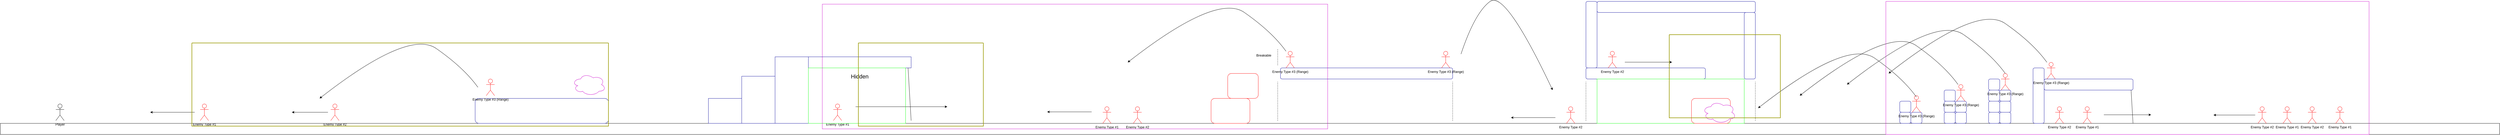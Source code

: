 <mxfile version="15.0.2" type="github">
  <diagram id="CVMTndMfb1_CYvGRXAgP" name="Page-1">
    <mxGraphModel dx="9995" dy="5260" grid="1" gridSize="10" guides="1" tooltips="1" connect="1" arrows="1" fold="1" page="1" pageScale="1" pageWidth="3000" pageHeight="500" math="0" shadow="0">
      <root>
        <mxCell id="0" />
        <mxCell id="1" parent="0" />
        <mxCell id="uomXH_82EVlErH10DqCl-2" value="" style="rounded=0;whiteSpace=wrap;html=1;" vertex="1" parent="1">
          <mxGeometry y="960" width="9000" height="40" as="geometry" />
        </mxCell>
        <mxCell id="uomXH_82EVlErH10DqCl-4" value="Player" style="shape=umlActor;verticalLabelPosition=bottom;verticalAlign=top;html=1;outlineConnect=0;" vertex="1" parent="1">
          <mxGeometry x="200" y="890" width="30" height="60" as="geometry" />
        </mxCell>
        <mxCell id="uomXH_82EVlErH10DqCl-5" value="Enemy Type #1" style="shape=umlActor;verticalLabelPosition=bottom;verticalAlign=top;html=1;outlineConnect=0;strokeColor=#FF0000;" vertex="1" parent="1">
          <mxGeometry x="720" y="890" width="30" height="60" as="geometry" />
        </mxCell>
        <mxCell id="uomXH_82EVlErH10DqCl-6" value="Enemy Type #2" style="shape=umlActor;verticalLabelPosition=bottom;verticalAlign=top;html=1;outlineConnect=0;strokeColor=#FF0000;" vertex="1" parent="1">
          <mxGeometry x="1190" y="890" width="30" height="60" as="geometry" />
        </mxCell>
        <mxCell id="uomXH_82EVlErH10DqCl-8" value="" style="rounded=1;whiteSpace=wrap;html=1;strokeColor=#000099;" vertex="1" parent="1">
          <mxGeometry x="1710" y="870" width="480" height="90" as="geometry" />
        </mxCell>
        <mxCell id="uomXH_82EVlErH10DqCl-9" value="Enemy Type #3 (Range)" style="shape=umlActor;verticalLabelPosition=bottom;verticalAlign=top;html=1;outlineConnect=0;strokeColor=#FF0000;" vertex="1" parent="1">
          <mxGeometry x="1750" y="800" width="30" height="60" as="geometry" />
        </mxCell>
        <mxCell id="uomXH_82EVlErH10DqCl-10" value="" style="rounded=0;whiteSpace=wrap;html=1;strokeColor=#000099;" vertex="1" parent="1">
          <mxGeometry x="2790" y="720" width="120" height="240" as="geometry" />
        </mxCell>
        <mxCell id="uomXH_82EVlErH10DqCl-11" value="" style="rounded=0;whiteSpace=wrap;html=1;strokeColor=#000099;" vertex="1" parent="1">
          <mxGeometry x="2910" y="720" width="370" height="40" as="geometry" />
        </mxCell>
        <mxCell id="uomXH_82EVlErH10DqCl-13" value="Enemy Type #1" style="shape=umlActor;verticalLabelPosition=bottom;verticalAlign=top;html=1;outlineConnect=0;strokeColor=#FF0000;" vertex="1" parent="1">
          <mxGeometry x="3000" y="890" width="30" height="60" as="geometry" />
        </mxCell>
        <mxCell id="uomXH_82EVlErH10DqCl-14" value="&lt;font style=&quot;font-size: 20px&quot;&gt;Hidden&lt;/font&gt;" style="text;html=1;strokeColor=none;fillColor=none;align=center;verticalAlign=middle;whiteSpace=wrap;rounded=0;" vertex="1" parent="1">
          <mxGeometry x="2990" y="770" width="210" height="40" as="geometry" />
        </mxCell>
        <mxCell id="uomXH_82EVlErH10DqCl-15" value="" style="endArrow=none;html=1;entryX=0.97;entryY=1;entryDx=0;entryDy=0;entryPerimeter=0;" edge="1" parent="1" target="uomXH_82EVlErH10DqCl-11">
          <mxGeometry width="50" height="50" relative="1" as="geometry">
            <mxPoint x="3280" y="950" as="sourcePoint" />
            <mxPoint x="3190" y="470" as="targetPoint" />
          </mxGeometry>
        </mxCell>
        <mxCell id="uomXH_82EVlErH10DqCl-17" value="" style="endArrow=classic;html=1;" edge="1" parent="1">
          <mxGeometry width="50" height="50" relative="1" as="geometry">
            <mxPoint x="3080" y="900" as="sourcePoint" />
            <mxPoint x="3410" y="900" as="targetPoint" />
          </mxGeometry>
        </mxCell>
        <mxCell id="uomXH_82EVlErH10DqCl-18" value="" style="endArrow=classic;html=1;" edge="1" parent="1">
          <mxGeometry width="50" height="50" relative="1" as="geometry">
            <mxPoint x="700" y="920" as="sourcePoint" />
            <mxPoint x="540" y="920" as="targetPoint" />
          </mxGeometry>
        </mxCell>
        <mxCell id="uomXH_82EVlErH10DqCl-19" value="" style="endArrow=classic;html=1;" edge="1" parent="1">
          <mxGeometry width="50" height="50" relative="1" as="geometry">
            <mxPoint x="1180" y="920" as="sourcePoint" />
            <mxPoint x="1050" y="920" as="targetPoint" />
          </mxGeometry>
        </mxCell>
        <mxCell id="uomXH_82EVlErH10DqCl-20" value="" style="curved=1;endArrow=classic;html=1;" edge="1" parent="1">
          <mxGeometry width="50" height="50" relative="1" as="geometry">
            <mxPoint x="1720" y="830" as="sourcePoint" />
            <mxPoint x="1150" y="870" as="targetPoint" />
            <Array as="points">
              <mxPoint x="1670" y="760" />
              <mxPoint x="1470" y="620" />
            </Array>
          </mxGeometry>
        </mxCell>
        <mxCell id="uomXH_82EVlErH10DqCl-21" value="" style="endArrow=none;dashed=1;html=1;" edge="1" parent="1">
          <mxGeometry width="50" height="50" relative="1" as="geometry">
            <mxPoint x="4600" y="950" as="sourcePoint" />
            <mxPoint x="4600" y="810" as="targetPoint" />
          </mxGeometry>
        </mxCell>
        <mxCell id="uomXH_82EVlErH10DqCl-22" value="Enemy Type #1" style="shape=umlActor;verticalLabelPosition=bottom;verticalAlign=top;html=1;outlineConnect=0;strokeColor=#FF0000;" vertex="1" parent="1">
          <mxGeometry x="7500" y="900" width="30" height="60" as="geometry" />
        </mxCell>
        <mxCell id="uomXH_82EVlErH10DqCl-23" value="Enemy Type #2" style="shape=umlActor;verticalLabelPosition=bottom;verticalAlign=top;html=1;outlineConnect=0;strokeColor=#FF0000;" vertex="1" parent="1">
          <mxGeometry x="4080" y="900" width="30" height="60" as="geometry" />
        </mxCell>
        <mxCell id="uomXH_82EVlErH10DqCl-24" value="Breakable" style="text;html=1;strokeColor=none;fillColor=none;align=center;verticalAlign=middle;whiteSpace=wrap;rounded=0;" vertex="1" parent="1">
          <mxGeometry x="4410" y="690" width="280" height="50" as="geometry" />
        </mxCell>
        <mxCell id="uomXH_82EVlErH10DqCl-25" value="" style="rounded=1;whiteSpace=wrap;html=1;strokeColor=#000099;" vertex="1" parent="1">
          <mxGeometry x="4610" y="760" width="620" height="40" as="geometry" />
        </mxCell>
        <mxCell id="uomXH_82EVlErH10DqCl-26" value="" style="endArrow=none;dashed=1;html=1;" edge="1" parent="1">
          <mxGeometry width="50" height="50" relative="1" as="geometry">
            <mxPoint x="4600" y="750" as="sourcePoint" />
            <mxPoint x="4600" y="690" as="targetPoint" />
          </mxGeometry>
        </mxCell>
        <mxCell id="uomXH_82EVlErH10DqCl-27" value="Enemy Type #3 (Range)" style="shape=umlActor;verticalLabelPosition=bottom;verticalAlign=top;html=1;outlineConnect=0;strokeColor=#FF0000;" vertex="1" parent="1">
          <mxGeometry x="4630" y="700" width="30" height="60" as="geometry" />
        </mxCell>
        <mxCell id="uomXH_82EVlErH10DqCl-28" value="Enemy Type #3 (Range)" style="shape=umlActor;verticalLabelPosition=bottom;verticalAlign=top;html=1;outlineConnect=0;strokeColor=#FF0000;" vertex="1" parent="1">
          <mxGeometry x="5190" y="700" width="30" height="60" as="geometry" />
        </mxCell>
        <mxCell id="uomXH_82EVlErH10DqCl-29" value="" style="endArrow=none;dashed=1;html=1;" edge="1" parent="1">
          <mxGeometry width="50" height="50" relative="1" as="geometry">
            <mxPoint x="5230" y="950" as="sourcePoint" />
            <mxPoint x="5230" y="810" as="targetPoint" />
          </mxGeometry>
        </mxCell>
        <mxCell id="uomXH_82EVlErH10DqCl-30" value="" style="rounded=1;whiteSpace=wrap;html=1;strokeColor=#000099;" vertex="1" parent="1">
          <mxGeometry x="5710" y="760" width="430" height="40" as="geometry" />
        </mxCell>
        <mxCell id="uomXH_82EVlErH10DqCl-31" value="" style="endArrow=none;dashed=1;html=1;" edge="1" parent="1">
          <mxGeometry width="50" height="50" relative="1" as="geometry">
            <mxPoint x="5710" y="950" as="sourcePoint" />
            <mxPoint x="5710" y="810" as="targetPoint" />
          </mxGeometry>
        </mxCell>
        <mxCell id="uomXH_82EVlErH10DqCl-32" value="" style="endArrow=none;dashed=1;html=1;" edge="1" parent="1">
          <mxGeometry width="50" height="50" relative="1" as="geometry">
            <mxPoint x="6320" y="950" as="sourcePoint" />
            <mxPoint x="6320" y="810" as="targetPoint" />
          </mxGeometry>
        </mxCell>
        <mxCell id="uomXH_82EVlErH10DqCl-33" value="Enemy Type #2" style="shape=umlActor;verticalLabelPosition=bottom;verticalAlign=top;html=1;outlineConnect=0;strokeColor=#FF0000;" vertex="1" parent="1">
          <mxGeometry x="5640" y="900" width="30" height="60" as="geometry" />
        </mxCell>
        <mxCell id="uomXH_82EVlErH10DqCl-34" value="" style="rounded=1;whiteSpace=wrap;html=1;strokeColor=#000099;" vertex="1" parent="1">
          <mxGeometry x="5710" y="520" width="40" height="240" as="geometry" />
        </mxCell>
        <mxCell id="uomXH_82EVlErH10DqCl-35" value="" style="rounded=1;whiteSpace=wrap;html=1;strokeColor=#000099;" vertex="1" parent="1">
          <mxGeometry x="5750" y="520" width="570" height="40" as="geometry" />
        </mxCell>
        <mxCell id="uomXH_82EVlErH10DqCl-36" value="" style="rounded=1;whiteSpace=wrap;html=1;strokeColor=#000099;" vertex="1" parent="1">
          <mxGeometry x="6280" y="560" width="40" height="240" as="geometry" />
        </mxCell>
        <mxCell id="uomXH_82EVlErH10DqCl-37" value="Enemy Type #2" style="shape=umlActor;verticalLabelPosition=bottom;verticalAlign=top;html=1;outlineConnect=0;strokeColor=#FF0000;" vertex="1" parent="1">
          <mxGeometry x="5790" y="700" width="30" height="60" as="geometry" />
        </mxCell>
        <mxCell id="uomXH_82EVlErH10DqCl-38" value="" style="rounded=1;whiteSpace=wrap;html=1;strokeColor=#000099;" vertex="1" parent="1">
          <mxGeometry x="6840" y="920" width="40" height="40" as="geometry" />
        </mxCell>
        <mxCell id="uomXH_82EVlErH10DqCl-39" value="" style="rounded=1;whiteSpace=wrap;html=1;strokeColor=#000099;" vertex="1" parent="1">
          <mxGeometry x="6880" y="920" width="40" height="40" as="geometry" />
        </mxCell>
        <mxCell id="uomXH_82EVlErH10DqCl-40" value="" style="rounded=1;whiteSpace=wrap;html=1;strokeColor=#000099;" vertex="1" parent="1">
          <mxGeometry x="6840" y="880" width="40" height="40" as="geometry" />
        </mxCell>
        <mxCell id="uomXH_82EVlErH10DqCl-41" value="" style="rounded=1;whiteSpace=wrap;html=1;strokeColor=#000099;" vertex="1" parent="1">
          <mxGeometry x="7000" y="920" width="40" height="40" as="geometry" />
        </mxCell>
        <mxCell id="uomXH_82EVlErH10DqCl-42" value="" style="rounded=1;whiteSpace=wrap;html=1;strokeColor=#000099;" vertex="1" parent="1">
          <mxGeometry x="7000" y="880" width="40" height="40" as="geometry" />
        </mxCell>
        <mxCell id="uomXH_82EVlErH10DqCl-43" value="" style="rounded=1;whiteSpace=wrap;html=1;strokeColor=#000099;" vertex="1" parent="1">
          <mxGeometry x="7000" y="840" width="40" height="40" as="geometry" />
        </mxCell>
        <mxCell id="uomXH_82EVlErH10DqCl-44" value="" style="rounded=1;whiteSpace=wrap;html=1;strokeColor=#000099;" vertex="1" parent="1">
          <mxGeometry x="7040" y="920" width="40" height="40" as="geometry" />
        </mxCell>
        <mxCell id="uomXH_82EVlErH10DqCl-45" value="" style="rounded=1;whiteSpace=wrap;html=1;strokeColor=#000099;" vertex="1" parent="1">
          <mxGeometry x="7040" y="880" width="40" height="40" as="geometry" />
        </mxCell>
        <mxCell id="uomXH_82EVlErH10DqCl-46" value="" style="rounded=1;whiteSpace=wrap;html=1;strokeColor=#000099;" vertex="1" parent="1">
          <mxGeometry x="7160" y="920" width="40" height="40" as="geometry" />
        </mxCell>
        <mxCell id="uomXH_82EVlErH10DqCl-47" value="" style="rounded=1;whiteSpace=wrap;html=1;strokeColor=#000099;" vertex="1" parent="1">
          <mxGeometry x="7160" y="880" width="40" height="40" as="geometry" />
        </mxCell>
        <mxCell id="uomXH_82EVlErH10DqCl-48" value="" style="rounded=1;whiteSpace=wrap;html=1;strokeColor=#000099;" vertex="1" parent="1">
          <mxGeometry x="7160" y="840" width="40" height="40" as="geometry" />
        </mxCell>
        <mxCell id="uomXH_82EVlErH10DqCl-50" value="" style="rounded=1;whiteSpace=wrap;html=1;strokeColor=#000099;" vertex="1" parent="1">
          <mxGeometry x="7160" y="800" width="40" height="40" as="geometry" />
        </mxCell>
        <mxCell id="uomXH_82EVlErH10DqCl-51" value="" style="rounded=1;whiteSpace=wrap;html=1;strokeColor=#000099;" vertex="1" parent="1">
          <mxGeometry x="7200" y="920" width="40" height="40" as="geometry" />
        </mxCell>
        <mxCell id="uomXH_82EVlErH10DqCl-52" value="" style="rounded=1;whiteSpace=wrap;html=1;strokeColor=#000099;" vertex="1" parent="1">
          <mxGeometry x="7200" y="880" width="40" height="40" as="geometry" />
        </mxCell>
        <mxCell id="uomXH_82EVlErH10DqCl-53" value="" style="rounded=1;whiteSpace=wrap;html=1;strokeColor=#000099;" vertex="1" parent="1">
          <mxGeometry x="7200" y="840" width="40" height="40" as="geometry" />
        </mxCell>
        <mxCell id="uomXH_82EVlErH10DqCl-55" value="" style="rounded=1;whiteSpace=wrap;html=1;strokeColor=#000099;" vertex="1" parent="1">
          <mxGeometry x="7320" y="760" width="40" height="200" as="geometry" />
        </mxCell>
        <mxCell id="uomXH_82EVlErH10DqCl-56" value="" style="rounded=1;whiteSpace=wrap;html=1;strokeColor=#000099;" vertex="1" parent="1">
          <mxGeometry x="7360" y="800" width="320" height="40" as="geometry" />
        </mxCell>
        <mxCell id="uomXH_82EVlErH10DqCl-57" value="" style="endArrow=none;html=1;exitX=0.273;exitY=-0.1;exitDx=0;exitDy=0;exitPerimeter=0;" edge="1" parent="1">
          <mxGeometry width="50" height="50" relative="1" as="geometry">
            <mxPoint x="7680" y="960" as="sourcePoint" />
            <mxPoint x="7673" y="840" as="targetPoint" />
          </mxGeometry>
        </mxCell>
        <mxCell id="uomXH_82EVlErH10DqCl-60" value="" style="swimlane;startSize=0;strokeColor=#00FF00;" vertex="1" parent="1">
          <mxGeometry x="2910" y="760" width="350" height="200" as="geometry" />
        </mxCell>
        <mxCell id="uomXH_82EVlErH10DqCl-61" value="" style="swimlane;startSize=0;strokeColor=#00FF00;" vertex="1" parent="1">
          <mxGeometry x="5750" y="800" width="530" height="160" as="geometry" />
        </mxCell>
        <mxCell id="uomXH_82EVlErH10DqCl-100" value="" style="rounded=1;whiteSpace=wrap;html=1;strokeColor=#FF0000;" vertex="1" parent="uomXH_82EVlErH10DqCl-61">
          <mxGeometry x="340" y="70" width="140" height="90" as="geometry" />
        </mxCell>
        <mxCell id="uomXH_82EVlErH10DqCl-62" value="" style="ellipse;shape=cloud;whiteSpace=wrap;html=1;strokeColor=#CC00CC;" vertex="1" parent="uomXH_82EVlErH10DqCl-61">
          <mxGeometry x="380" y="80" width="120" height="80" as="geometry" />
        </mxCell>
        <mxCell id="uomXH_82EVlErH10DqCl-63" value="" style="ellipse;shape=cloud;whiteSpace=wrap;html=1;strokeColor=#CC00CC;" vertex="1" parent="1">
          <mxGeometry x="2060" y="780" width="120" height="80" as="geometry" />
        </mxCell>
        <mxCell id="uomXH_82EVlErH10DqCl-64" value="" style="rounded=0;whiteSpace=wrap;html=1;strokeColor=#000099;" vertex="1" parent="1">
          <mxGeometry x="2670" y="790" width="120" height="170" as="geometry" />
        </mxCell>
        <mxCell id="uomXH_82EVlErH10DqCl-65" value="" style="rounded=0;whiteSpace=wrap;html=1;strokeColor=#000099;" vertex="1" parent="1">
          <mxGeometry x="2550" y="870" width="120" height="90" as="geometry" />
        </mxCell>
        <mxCell id="uomXH_82EVlErH10DqCl-66" value="Enemy Type #2" style="shape=umlActor;verticalLabelPosition=bottom;verticalAlign=top;html=1;outlineConnect=0;strokeColor=#FF0000;" vertex="1" parent="1">
          <mxGeometry x="7400" y="900" width="30" height="60" as="geometry" />
        </mxCell>
        <mxCell id="uomXH_82EVlErH10DqCl-67" value="Enemy Type #1" style="shape=umlActor;verticalLabelPosition=bottom;verticalAlign=top;html=1;outlineConnect=0;strokeColor=#FF0000;" vertex="1" parent="1">
          <mxGeometry x="3970" y="900" width="30" height="60" as="geometry" />
        </mxCell>
        <mxCell id="uomXH_82EVlErH10DqCl-68" value="Enemy Type #3 (Range)" style="shape=umlActor;verticalLabelPosition=bottom;verticalAlign=top;html=1;outlineConnect=0;strokeColor=#FF0000;" vertex="1" parent="1">
          <mxGeometry x="6885" y="860" width="30" height="60" as="geometry" />
        </mxCell>
        <mxCell id="uomXH_82EVlErH10DqCl-69" value="Enemy Type #3 (Range)" style="shape=umlActor;verticalLabelPosition=bottom;verticalAlign=top;html=1;outlineConnect=0;strokeColor=#FF0000;" vertex="1" parent="1">
          <mxGeometry x="7045" y="820" width="30" height="60" as="geometry" />
        </mxCell>
        <mxCell id="uomXH_82EVlErH10DqCl-70" value="Enemy Type #3 (Range)" style="shape=umlActor;verticalLabelPosition=bottom;verticalAlign=top;html=1;outlineConnect=0;strokeColor=#FF0000;" vertex="1" parent="1">
          <mxGeometry x="7205" y="780" width="30" height="60" as="geometry" />
        </mxCell>
        <mxCell id="uomXH_82EVlErH10DqCl-71" value="Enemy Type #3 (Range)" style="shape=umlActor;verticalLabelPosition=bottom;verticalAlign=top;html=1;outlineConnect=0;strokeColor=#FF0000;" vertex="1" parent="1">
          <mxGeometry x="7370" y="740" width="30" height="60" as="geometry" />
        </mxCell>
        <mxCell id="uomXH_82EVlErH10DqCl-73" value="Enemy Type #1" style="shape=umlActor;verticalLabelPosition=bottom;verticalAlign=top;html=1;outlineConnect=0;strokeColor=#FF0000;" vertex="1" parent="1">
          <mxGeometry x="8220" y="900" width="30" height="60" as="geometry" />
        </mxCell>
        <mxCell id="uomXH_82EVlErH10DqCl-74" value="Enemy Type #2" style="shape=umlActor;verticalLabelPosition=bottom;verticalAlign=top;html=1;outlineConnect=0;strokeColor=#FF0000;" vertex="1" parent="1">
          <mxGeometry x="8130" y="900" width="30" height="60" as="geometry" />
        </mxCell>
        <mxCell id="uomXH_82EVlErH10DqCl-75" value="Enemy Type #1" style="shape=umlActor;verticalLabelPosition=bottom;verticalAlign=top;html=1;outlineConnect=0;strokeColor=#FF0000;" vertex="1" parent="1">
          <mxGeometry x="8410" y="900" width="30" height="60" as="geometry" />
        </mxCell>
        <mxCell id="uomXH_82EVlErH10DqCl-76" value="Enemy Type #2" style="shape=umlActor;verticalLabelPosition=bottom;verticalAlign=top;html=1;outlineConnect=0;strokeColor=#FF0000;" vertex="1" parent="1">
          <mxGeometry x="8310" y="900" width="30" height="60" as="geometry" />
        </mxCell>
        <mxCell id="uomXH_82EVlErH10DqCl-77" value="" style="endArrow=classic;html=1;" edge="1" parent="1">
          <mxGeometry width="50" height="50" relative="1" as="geometry">
            <mxPoint x="8120" y="930" as="sourcePoint" />
            <mxPoint x="7970" y="930" as="targetPoint" />
          </mxGeometry>
        </mxCell>
        <mxCell id="uomXH_82EVlErH10DqCl-78" value="" style="endArrow=classic;html=1;" edge="1" parent="1">
          <mxGeometry width="50" height="50" relative="1" as="geometry">
            <mxPoint x="5850" y="739.29" as="sourcePoint" />
            <mxPoint x="6020" y="739.29" as="targetPoint" />
          </mxGeometry>
        </mxCell>
        <mxCell id="uomXH_82EVlErH10DqCl-79" value="" style="curved=1;endArrow=classic;html=1;" edge="1" parent="1">
          <mxGeometry width="50" height="50" relative="1" as="geometry">
            <mxPoint x="6900" y="865" as="sourcePoint" />
            <mxPoint x="6330" y="905" as="targetPoint" />
            <Array as="points">
              <mxPoint x="6850" y="795" />
              <mxPoint x="6650" y="655" />
            </Array>
          </mxGeometry>
        </mxCell>
        <mxCell id="uomXH_82EVlErH10DqCl-80" value="" style="curved=1;endArrow=classic;html=1;" edge="1" parent="1">
          <mxGeometry width="50" height="50" relative="1" as="geometry">
            <mxPoint x="7050" y="820" as="sourcePoint" />
            <mxPoint x="6480" y="860" as="targetPoint" />
            <Array as="points">
              <mxPoint x="7000" y="750" />
              <mxPoint x="6800" y="610" />
            </Array>
          </mxGeometry>
        </mxCell>
        <mxCell id="uomXH_82EVlErH10DqCl-81" value="" style="curved=1;endArrow=classic;html=1;" edge="1" parent="1">
          <mxGeometry width="50" height="50" relative="1" as="geometry">
            <mxPoint x="7220" y="780" as="sourcePoint" />
            <mxPoint x="6650" y="820" as="targetPoint" />
            <Array as="points">
              <mxPoint x="7170" y="710" />
              <mxPoint x="6970" y="570" />
            </Array>
          </mxGeometry>
        </mxCell>
        <mxCell id="uomXH_82EVlErH10DqCl-82" value="" style="curved=1;endArrow=classic;html=1;" edge="1" parent="1">
          <mxGeometry width="50" height="50" relative="1" as="geometry">
            <mxPoint x="7370" y="740" as="sourcePoint" />
            <mxPoint x="6800" y="780" as="targetPoint" />
            <Array as="points">
              <mxPoint x="7320" y="670" />
              <mxPoint x="7120" y="530" />
            </Array>
          </mxGeometry>
        </mxCell>
        <mxCell id="uomXH_82EVlErH10DqCl-86" value="" style="endArrow=classic;html=1;" edge="1" parent="1">
          <mxGeometry width="50" height="50" relative="1" as="geometry">
            <mxPoint x="3930" y="918.57" as="sourcePoint" />
            <mxPoint x="3770" y="918.57" as="targetPoint" />
          </mxGeometry>
        </mxCell>
        <mxCell id="uomXH_82EVlErH10DqCl-87" value="" style="endArrow=classic;html=1;" edge="1" parent="1">
          <mxGeometry width="50" height="50" relative="1" as="geometry">
            <mxPoint x="5600" y="939.29" as="sourcePoint" />
            <mxPoint x="5440" y="939.29" as="targetPoint" />
          </mxGeometry>
        </mxCell>
        <mxCell id="uomXH_82EVlErH10DqCl-88" value="" style="curved=1;endArrow=classic;html=1;" edge="1" parent="1">
          <mxGeometry width="50" height="50" relative="1" as="geometry">
            <mxPoint x="4630" y="700.0" as="sourcePoint" />
            <mxPoint x="4060" y="740.0" as="targetPoint" />
            <Array as="points">
              <mxPoint x="4580" y="630" />
              <mxPoint x="4380" y="490" />
            </Array>
          </mxGeometry>
        </mxCell>
        <mxCell id="uomXH_82EVlErH10DqCl-89" value="" style="curved=1;endArrow=classic;html=1;" edge="1" parent="1">
          <mxGeometry width="50" height="50" relative="1" as="geometry">
            <mxPoint x="5260" y="710.0" as="sourcePoint" />
            <mxPoint x="5590" y="840" as="targetPoint" />
            <Array as="points">
              <mxPoint x="5310" y="560" />
              <mxPoint x="5420" y="480" />
            </Array>
          </mxGeometry>
        </mxCell>
        <mxCell id="uomXH_82EVlErH10DqCl-90" value="" style="swimlane;startSize=0;strokeColor=#CC00CC;" vertex="1" parent="1">
          <mxGeometry x="2960" y="530" width="1820" height="450" as="geometry" />
        </mxCell>
        <mxCell id="uomXH_82EVlErH10DqCl-101" value="" style="rounded=1;whiteSpace=wrap;html=1;strokeColor=#FF0000;" vertex="1" parent="uomXH_82EVlErH10DqCl-90">
          <mxGeometry x="1400" y="340" width="140" height="90" as="geometry" />
        </mxCell>
        <mxCell id="uomXH_82EVlErH10DqCl-102" value="" style="rounded=1;whiteSpace=wrap;html=1;strokeColor=#FF0000;" vertex="1" parent="uomXH_82EVlErH10DqCl-90">
          <mxGeometry x="1460" y="250" width="110" height="90" as="geometry" />
        </mxCell>
        <mxCell id="uomXH_82EVlErH10DqCl-91" value="" style="swimlane;startSize=0;strokeColor=#CC00CC;" vertex="1" parent="1">
          <mxGeometry x="6790" y="520" width="1740" height="480" as="geometry" />
        </mxCell>
        <mxCell id="uomXH_82EVlErH10DqCl-99" value="" style="endArrow=classic;html=1;" edge="1" parent="uomXH_82EVlErH10DqCl-91">
          <mxGeometry width="50" height="50" relative="1" as="geometry">
            <mxPoint x="785" y="409.17" as="sourcePoint" />
            <mxPoint x="955" y="409.17" as="targetPoint" />
          </mxGeometry>
        </mxCell>
        <mxCell id="uomXH_82EVlErH10DqCl-94" value="" style="swimlane;startSize=0;strokeColor=#999900;strokeWidth=2;" vertex="1" parent="1">
          <mxGeometry x="3090" y="670" width="450" height="300" as="geometry" />
        </mxCell>
        <mxCell id="uomXH_82EVlErH10DqCl-95" value="" style="swimlane;startSize=0;strokeColor=#999900;strokeWidth=2;" vertex="1" parent="1">
          <mxGeometry x="690" y="670" width="1500" height="300" as="geometry" />
        </mxCell>
        <mxCell id="uomXH_82EVlErH10DqCl-96" value="" style="swimlane;startSize=0;strokeColor=#999900;strokeWidth=2;" vertex="1" parent="1">
          <mxGeometry x="6010" y="640" width="400" height="300" as="geometry" />
        </mxCell>
      </root>
    </mxGraphModel>
  </diagram>
</mxfile>

